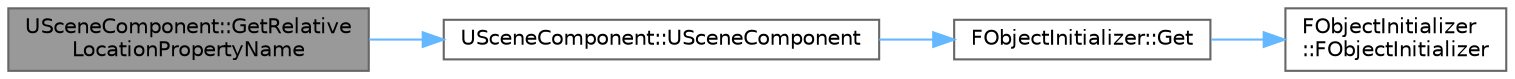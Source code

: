 digraph "USceneComponent::GetRelativeLocationPropertyName"
{
 // INTERACTIVE_SVG=YES
 // LATEX_PDF_SIZE
  bgcolor="transparent";
  edge [fontname=Helvetica,fontsize=10,labelfontname=Helvetica,labelfontsize=10];
  node [fontname=Helvetica,fontsize=10,shape=box,height=0.2,width=0.4];
  rankdir="LR";
  Node1 [id="Node000001",label="USceneComponent::GetRelative\lLocationPropertyName",height=0.2,width=0.4,color="gray40", fillcolor="grey60", style="filled", fontcolor="black",tooltip="Gets the property name for RelativeLocation."];
  Node1 -> Node2 [id="edge1_Node000001_Node000002",color="steelblue1",style="solid",tooltip=" "];
  Node2 [id="Node000002",label="USceneComponent::USceneComponent",height=0.2,width=0.4,color="grey40", fillcolor="white", style="filled",URL="$d7/dde/classUSceneComponent.html#ac5dd639651f358ef56c0101725307125",tooltip="The name to use for the default scene root variable."];
  Node2 -> Node3 [id="edge2_Node000002_Node000003",color="steelblue1",style="solid",tooltip=" "];
  Node3 [id="Node000003",label="FObjectInitializer::Get",height=0.2,width=0.4,color="grey40", fillcolor="white", style="filled",URL="$d5/d7f/classFObjectInitializer.html#a3ab3a5eb9bb94e7fabd8f722288da7c7",tooltip="Gets ObjectInitializer for the currently constructed object."];
  Node3 -> Node4 [id="edge3_Node000003_Node000004",color="steelblue1",style="solid",tooltip=" "];
  Node4 [id="Node000004",label="FObjectInitializer\l::FObjectInitializer",height=0.2,width=0.4,color="grey40", fillcolor="white", style="filled",URL="$d5/d7f/classFObjectInitializer.html#ac956e895bb18d4becb2cbfdf1218233b",tooltip="Default Constructor, used when you are using the C++ \"new\" syntax."];
}
